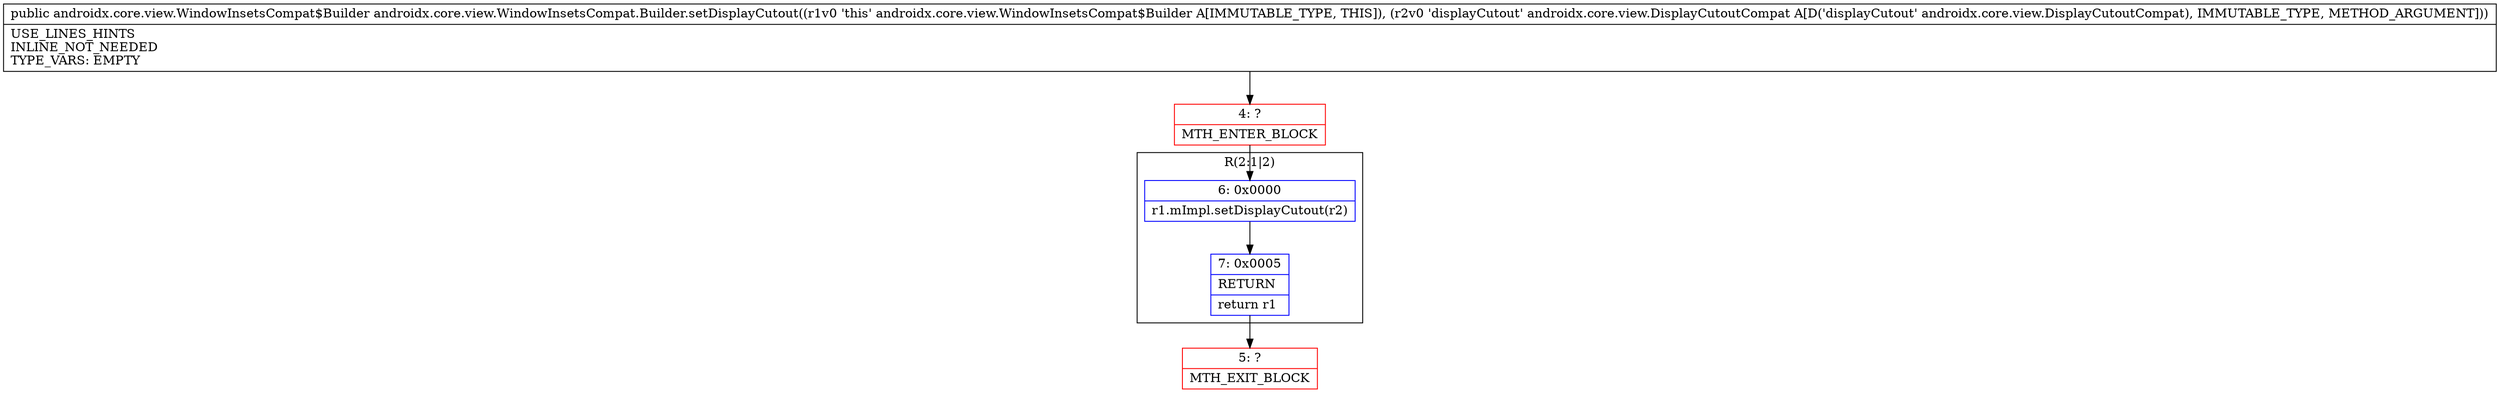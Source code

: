 digraph "CFG forandroidx.core.view.WindowInsetsCompat.Builder.setDisplayCutout(Landroidx\/core\/view\/DisplayCutoutCompat;)Landroidx\/core\/view\/WindowInsetsCompat$Builder;" {
subgraph cluster_Region_948618334 {
label = "R(2:1|2)";
node [shape=record,color=blue];
Node_6 [shape=record,label="{6\:\ 0x0000|r1.mImpl.setDisplayCutout(r2)\l}"];
Node_7 [shape=record,label="{7\:\ 0x0005|RETURN\l|return r1\l}"];
}
Node_4 [shape=record,color=red,label="{4\:\ ?|MTH_ENTER_BLOCK\l}"];
Node_5 [shape=record,color=red,label="{5\:\ ?|MTH_EXIT_BLOCK\l}"];
MethodNode[shape=record,label="{public androidx.core.view.WindowInsetsCompat$Builder androidx.core.view.WindowInsetsCompat.Builder.setDisplayCutout((r1v0 'this' androidx.core.view.WindowInsetsCompat$Builder A[IMMUTABLE_TYPE, THIS]), (r2v0 'displayCutout' androidx.core.view.DisplayCutoutCompat A[D('displayCutout' androidx.core.view.DisplayCutoutCompat), IMMUTABLE_TYPE, METHOD_ARGUMENT]))  | USE_LINES_HINTS\lINLINE_NOT_NEEDED\lTYPE_VARS: EMPTY\l}"];
MethodNode -> Node_4;Node_6 -> Node_7;
Node_7 -> Node_5;
Node_4 -> Node_6;
}

